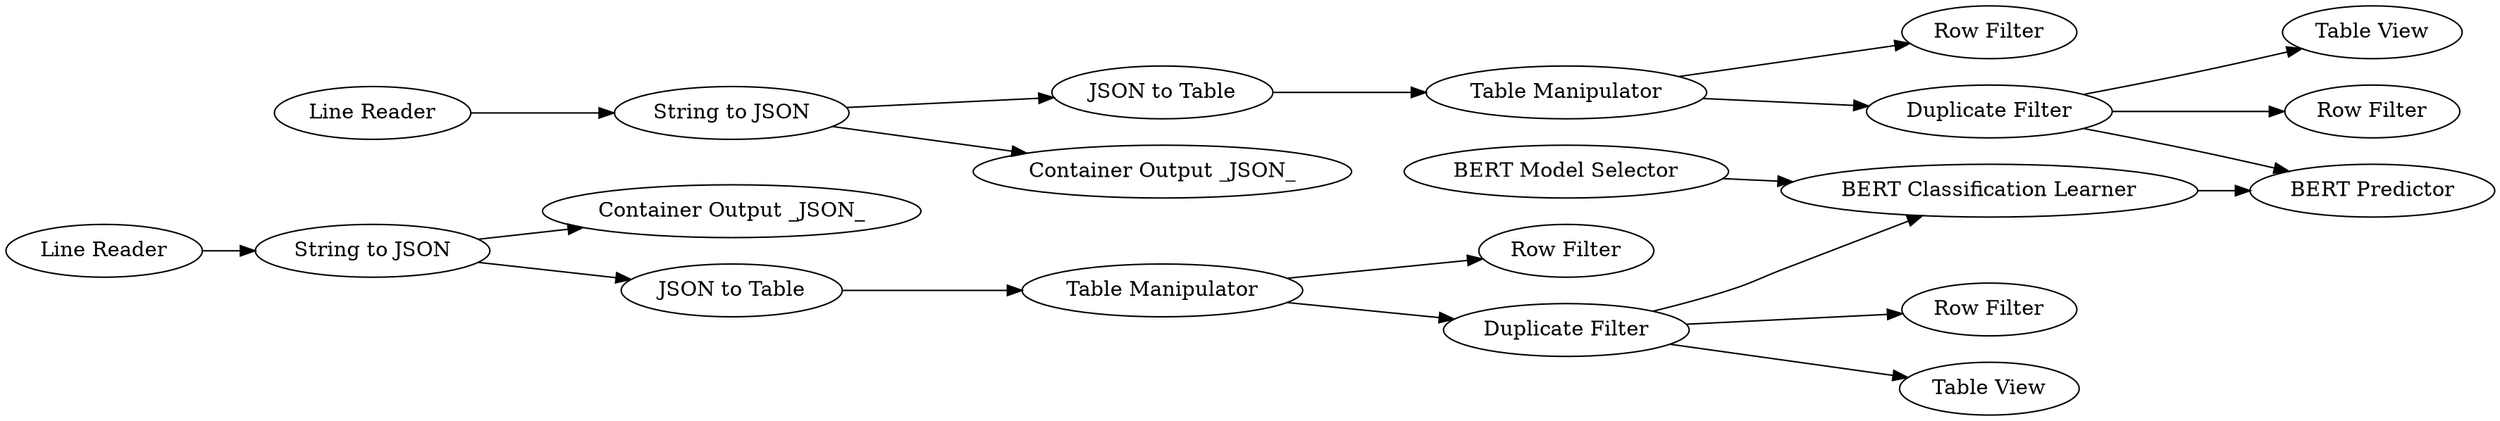digraph {
	1 [label="BERT Classification Learner"]
	2 [label="BERT Model Selector"]
	3 [label="BERT Predictor"]
	4 [label="Line Reader"]
	5 [label="String to JSON"]
	6 [label="Container Output _JSON_"]
	7 [label="JSON to Table"]
	8 [label="Table Manipulator"]
	9 [label="Row Filter"]
	10 [label="Row Filter"]
	11 [label="Duplicate Filter"]
	12 [label="Table View"]
	13 [label="Table View"]
	14 [label="JSON to Table"]
	15 [label="Table Manipulator"]
	16 [label="Row Filter"]
	17 [label="Line Reader"]
	18 [label="Row Filter"]
	19 [label="String to JSON"]
	20 [label="Duplicate Filter"]
	21 [label="Container Output _JSON_"]
	1 -> 3
	2 -> 1
	4 -> 5
	5 -> 6
	5 -> 7
	7 -> 8
	8 -> 9
	8 -> 11
	11 -> 10
	11 -> 12
	11 -> 1
	14 -> 15
	15 -> 16
	15 -> 20
	17 -> 19
	19 -> 14
	19 -> 21
	20 -> 18
	20 -> 13
	20 -> 3
	rankdir=LR
}
